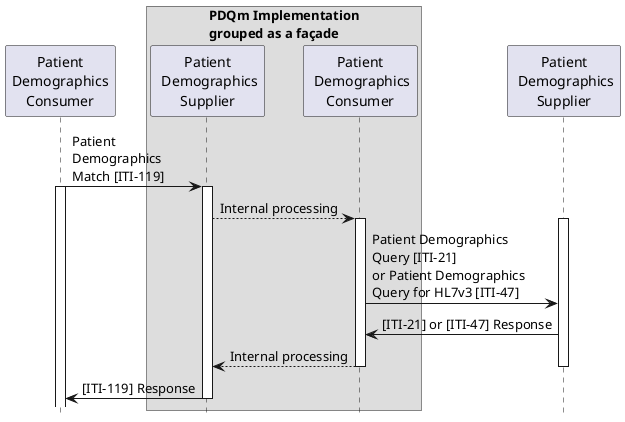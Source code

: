@startuml Implementing-PDQm-as-a-gateway
hide footbox

Participant "Patient\nDemographics\nConsumer" as Client1
box "PDQm Implementation\ngrouped as a façade "
    Participant "Patient\n Demographics\nSupplier" as Server1
    Participant "Patient\n Demographics\nConsumer" as Client2
endbox
Participant "Patient\n Demographics\nSupplier" as Server2

Client1 -> Server1: Patient\nDemographics\nMatch [ITI-119]
activate Client1
activate Server1
Server1 --> Client2: Internal processing
activate Client2
activate Server2
Client2 -> Server2: Patient Demographics\nQuery [ITI-21]\nor Patient Demographics\nQuery for HL7v3 [ITI-47]
Client2 <- Server2: [ITI-21] or [ITI-47] Response
Server1 <-- Client2: Internal processing
deactivate Client2
deactivate Server2
Client1 <- Server1: [ITI-119] Response
deactivate Client2
deactivate Server1

@enduml
